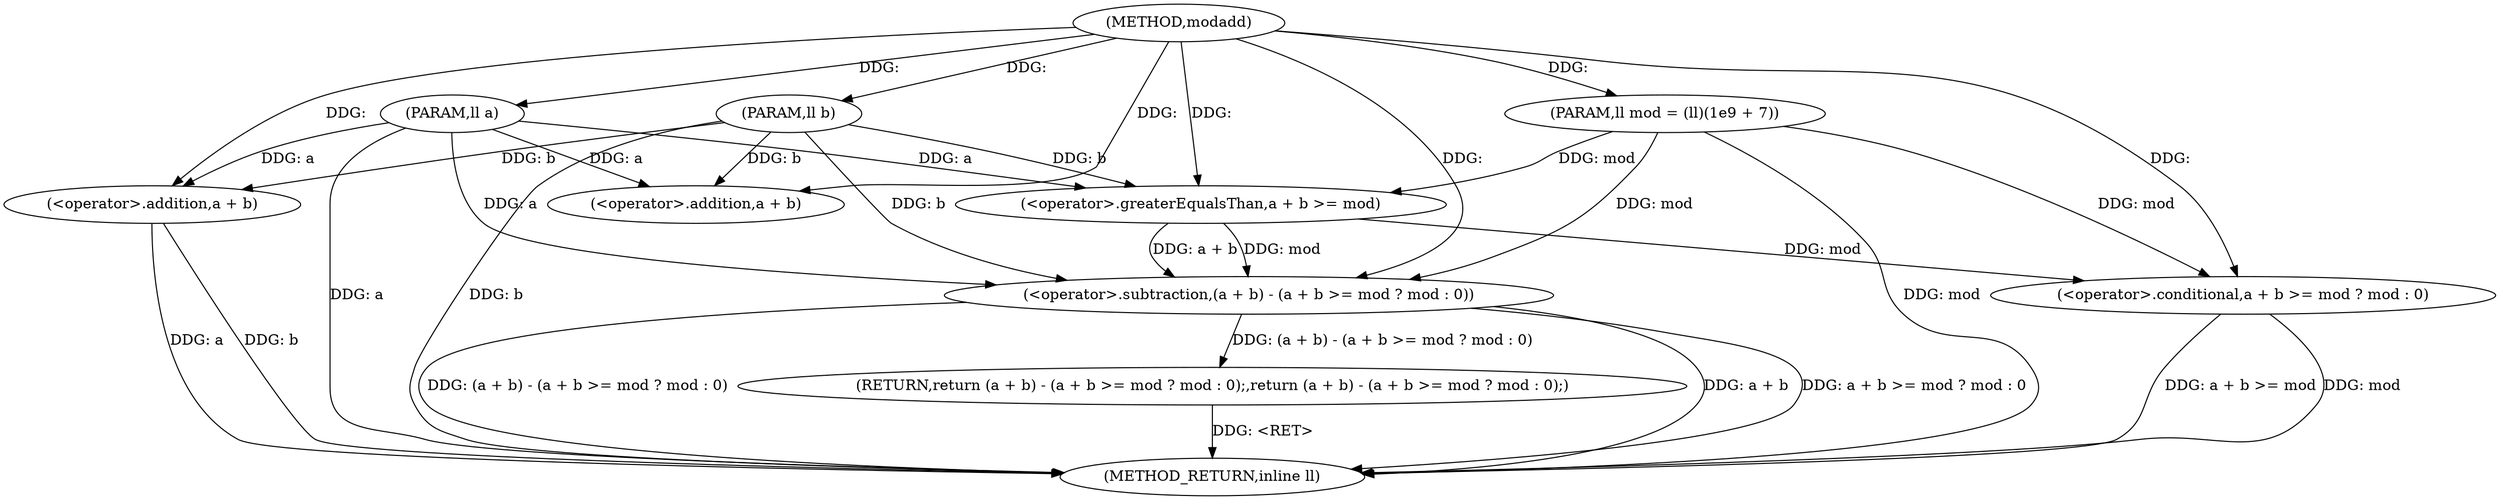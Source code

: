digraph "modadd" {  
"1000464" [label = "(METHOD,modadd)" ]
"1000482" [label = "(METHOD_RETURN,inline ll)" ]
"1000465" [label = "(PARAM,ll a)" ]
"1000466" [label = "(PARAM,ll b)" ]
"1000467" [label = "(PARAM,ll mod = (ll)(1e9 + 7))" ]
"1000469" [label = "(RETURN,return (a + b) - (a + b >= mod ? mod : 0);,return (a + b) - (a + b >= mod ? mod : 0);)" ]
"1000470" [label = "(<operator>.subtraction,(a + b) - (a + b >= mod ? mod : 0))" ]
"1000471" [label = "(<operator>.addition,a + b)" ]
"1000474" [label = "(<operator>.conditional,a + b >= mod ? mod : 0)" ]
"1000475" [label = "(<operator>.greaterEqualsThan,a + b >= mod)" ]
"1000476" [label = "(<operator>.addition,a + b)" ]
  "1000469" -> "1000482"  [ label = "DDG: <RET>"] 
  "1000465" -> "1000482"  [ label = "DDG: a"] 
  "1000466" -> "1000482"  [ label = "DDG: b"] 
  "1000467" -> "1000482"  [ label = "DDG: mod"] 
  "1000470" -> "1000482"  [ label = "DDG: a + b"] 
  "1000476" -> "1000482"  [ label = "DDG: a"] 
  "1000476" -> "1000482"  [ label = "DDG: b"] 
  "1000474" -> "1000482"  [ label = "DDG: a + b >= mod"] 
  "1000474" -> "1000482"  [ label = "DDG: mod"] 
  "1000470" -> "1000482"  [ label = "DDG: a + b >= mod ? mod : 0"] 
  "1000470" -> "1000482"  [ label = "DDG: (a + b) - (a + b >= mod ? mod : 0)"] 
  "1000464" -> "1000465"  [ label = "DDG: "] 
  "1000464" -> "1000466"  [ label = "DDG: "] 
  "1000464" -> "1000467"  [ label = "DDG: "] 
  "1000470" -> "1000469"  [ label = "DDG: (a + b) - (a + b >= mod ? mod : 0)"] 
  "1000475" -> "1000470"  [ label = "DDG: a + b"] 
  "1000466" -> "1000470"  [ label = "DDG: b"] 
  "1000464" -> "1000470"  [ label = "DDG: "] 
  "1000465" -> "1000470"  [ label = "DDG: a"] 
  "1000475" -> "1000470"  [ label = "DDG: mod"] 
  "1000467" -> "1000470"  [ label = "DDG: mod"] 
  "1000465" -> "1000471"  [ label = "DDG: a"] 
  "1000464" -> "1000471"  [ label = "DDG: "] 
  "1000466" -> "1000471"  [ label = "DDG: b"] 
  "1000475" -> "1000474"  [ label = "DDG: mod"] 
  "1000467" -> "1000474"  [ label = "DDG: mod"] 
  "1000464" -> "1000474"  [ label = "DDG: "] 
  "1000465" -> "1000475"  [ label = "DDG: a"] 
  "1000464" -> "1000475"  [ label = "DDG: "] 
  "1000466" -> "1000475"  [ label = "DDG: b"] 
  "1000467" -> "1000475"  [ label = "DDG: mod"] 
  "1000465" -> "1000476"  [ label = "DDG: a"] 
  "1000464" -> "1000476"  [ label = "DDG: "] 
  "1000466" -> "1000476"  [ label = "DDG: b"] 
}
